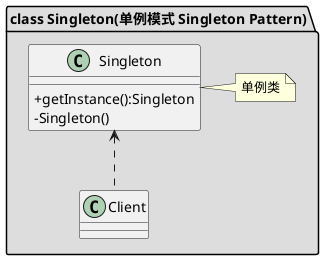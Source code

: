 @startuml
skinparam classAttributeIconSize 0

package "class Singleton(单例模式 Singleton Pattern)" #DDDDDD {

    class Singleton
    {
    +getInstance():Singleton
    -Singleton()
    }
    note right: 单例类

    Singleton <.. Client
}
@enduml
